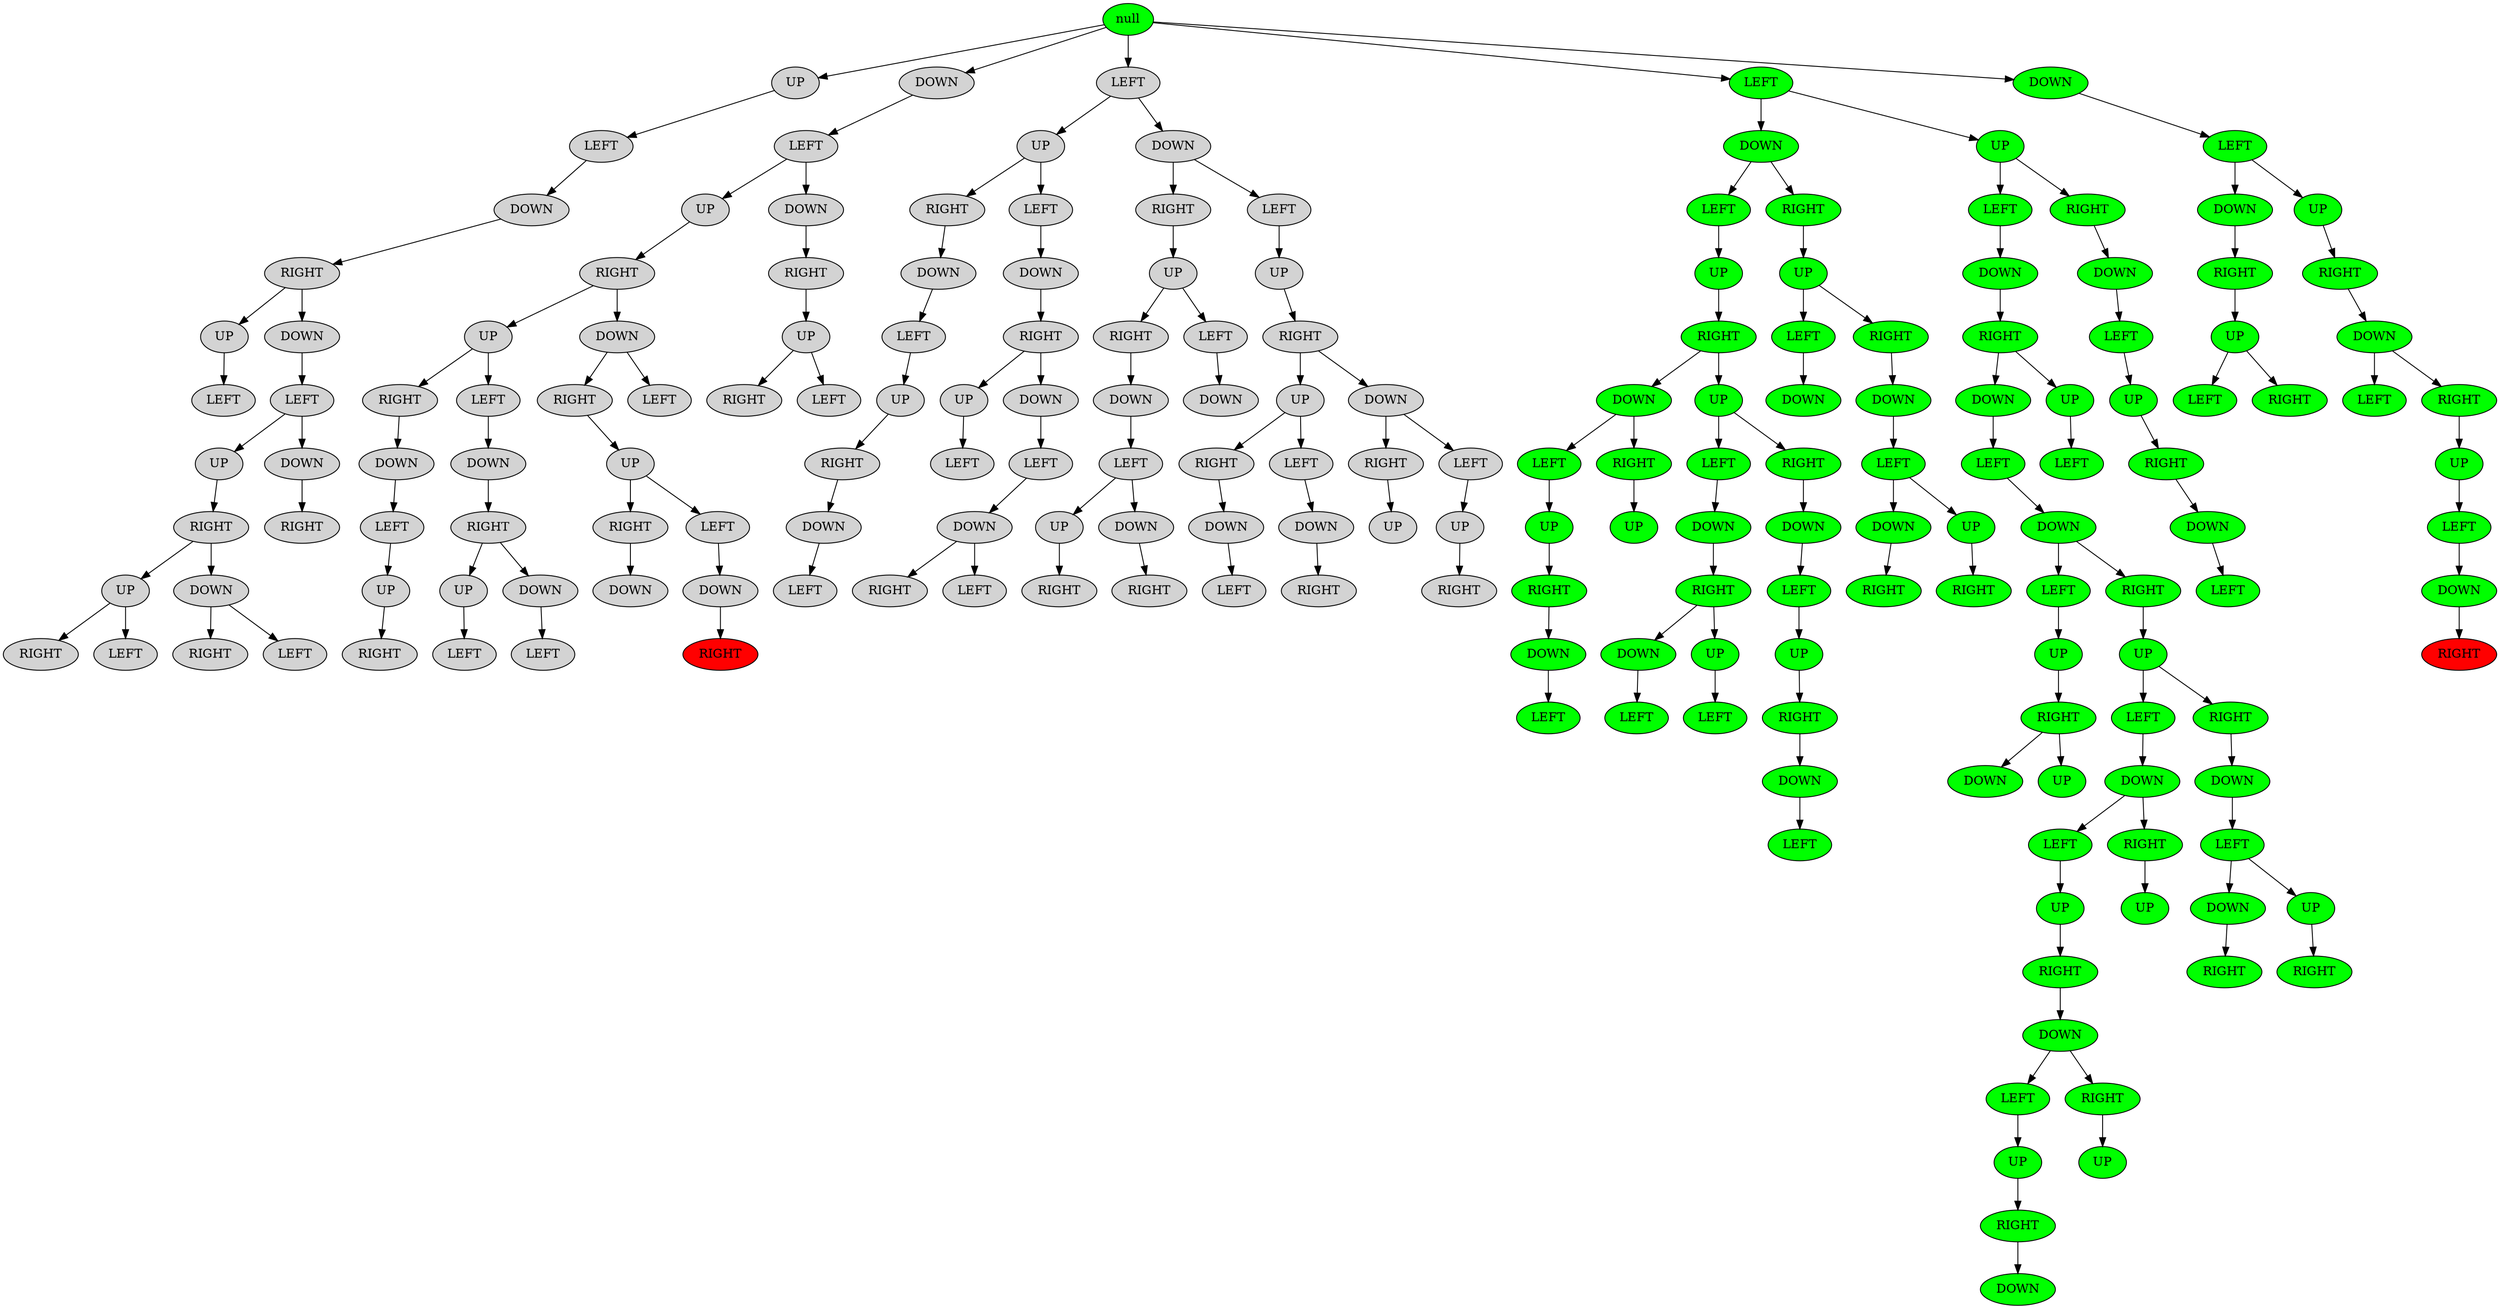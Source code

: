 digraph G {
node [style=filled];
"1626877848" [label="null"];
"905544614" [label="UP"];
"1626877848" -> "905544614";
"2137589296" [label="DOWN"];
"1626877848" -> "2137589296";
"249515771" [label="LEFT"];
"1626877848" -> "249515771";
"796533847" [label="LEFT"];
"905544614" -> "796533847";
"1449621165" [label="LEFT"];
"2137589296" -> "1449621165";
"1627960023" [label="UP"];
"249515771" -> "1627960023";
"357863579" [label="DOWN"];
"249515771" -> "357863579";
"1811044090" [label="DOWN"];
"796533847" -> "1811044090";
"114132791" [label="UP"];
"1449621165" -> "114132791";
"586617651" [label="DOWN"];
"1449621165" -> "586617651";
"328638398" [label="RIGHT"];
"1627960023" -> "328638398";
"1789550256" [label="LEFT"];
"1627960023" -> "1789550256";
"3447021" [label="RIGHT"];
"357863579" -> "3447021";
"440434003" [label="LEFT"];
"357863579" -> "440434003";
"1032616650" [label="RIGHT"];
"1811044090" -> "1032616650";
"99347477" [label="RIGHT"];
"114132791" -> "99347477";
"566034357" [label="RIGHT"];
"586617651" -> "566034357";
"940553268" [label="DOWN"];
"328638398" -> "940553268";
"1720435669" [label="DOWN"];
"1789550256" -> "1720435669";
"1020923989" [label="UP"];
"3447021" -> "1020923989";
"2052915500" [label="UP"];
"440434003" -> "2052915500";
"1068934215" [label="UP"];
"1032616650" -> "1068934215";
"127618319" [label="DOWN"];
"1032616650" -> "127618319";
"1798286609" [label="UP"];
"99347477" -> "1798286609";
"2036958521" [label="DOWN"];
"99347477" -> "2036958521";
"1945604815" [label="UP"];
"566034357" -> "1945604815";
"785992331" [label="LEFT"];
"940553268" -> "785992331";
"940060004" [label="RIGHT"];
"1720435669" -> "940060004";
"234698513" [label="RIGHT"];
"1020923989" -> "234698513";
"1121172875" [label="LEFT"];
"1020923989" -> "1121172875";
"649734728" [label="RIGHT"];
"2052915500" -> "649734728";
"1595953398" [label="LEFT"];
"1068934215" -> "1595953398";
"998351292" [label="LEFT"];
"127618319" -> "998351292";
"1684106402" [label="RIGHT"];
"1798286609" -> "1684106402";
"335471116" [label="LEFT"];
"1798286609" -> "335471116";
"1308927845" [label="RIGHT"];
"2036958521" -> "1308927845";
"2017354584" [label="LEFT"];
"2036958521" -> "2017354584";
"391447681" [label="RIGHT"];
"1945604815" -> "391447681";
"1935637221" [label="LEFT"];
"1945604815" -> "1935637221";
"403424356" [label="UP"];
"785992331" -> "403424356";
"321142942" [label="UP"];
"940060004" -> "321142942";
"745160567" [label="DOWN"];
"940060004" -> "745160567";
"610984013" [label="DOWN"];
"234698513" -> "610984013";
"1644443712" [label="DOWN"];
"1121172875" -> "1644443712";
"1393931310" [label="UP"];
"649734728" -> "1393931310";
"788117692" [label="DOWN"];
"649734728" -> "788117692";
"1566723494" [label="UP"];
"998351292" -> "1566723494";
"510113906" [label="DOWN"];
"998351292" -> "510113906";
"1622006612" [label="DOWN"];
"1684106402" -> "1622006612";
"66233253" [label="DOWN"];
"335471116" -> "66233253";
"1286783232" [label="UP"];
"1308927845" -> "1286783232";
"1874154700" [label="RIGHT"];
"403424356" -> "1874154700";
"1632392469" [label="LEFT"];
"321142942" -> "1632392469";
"2008362258" [label="LEFT"];
"745160567" -> "2008362258";
"760563749" [label="LEFT"];
"610984013" -> "760563749";
"1753447031" [label="RIGHT"];
"1393931310" -> "1753447031";
"1810132623" [label="LEFT"];
"1393931310" -> "1810132623";
"895947612" [label="RIGHT"];
"788117692" -> "895947612";
"846492085" [label="LEFT"];
"788117692" -> "846492085";
"1096283470" [label="RIGHT"];
"1566723494" -> "1096283470";
"152005629" [label="RIGHT"];
"510113906" -> "152005629";
"75457651" [label="LEFT"];
"1622006612" -> "75457651";
"362239120" [label="RIGHT"];
"66233253" -> "362239120";
"1796488937" [label="RIGHT"];
"1286783232" -> "1796488937";
"423031029" [label="LEFT"];
"1286783232" -> "423031029";
"1712669532" [label="DOWN"];
"1874154700" -> "1712669532";
"1225373914" [label="DOWN"];
"2008362258" -> "1225373914";
"60830820" [label="UP"];
"760563749" -> "60830820";
"759156157" [label="DOWN"];
"760563749" -> "759156157";
"1635546341" [label="DOWN"];
"1753447031" -> "1635546341";
"1698156408" [label="DOWN"];
"1810132623" -> "1698156408";
"1740035246" [label="UP"];
"895947612" -> "1740035246";
"884457408" [label="UP"];
"846492085" -> "884457408";
"913190639" [label="UP"];
"1096283470" -> "913190639";
"1845066581" [label="DOWN"];
"1096283470" -> "1845066581";
"1018937824" [label="UP"];
"75457651" -> "1018937824";
"905654280" [label="UP"];
"362239120" -> "905654280";
"1915058446" [label="DOWN"];
"362239120" -> "1915058446";
"1419810764" [label="DOWN"];
"1796488937" -> "1419810764";
"922151033" [label="DOWN"];
"423031029" -> "922151033";
"1516369375" [label="LEFT"];
"1712669532" -> "1516369375";
"55909012" [label="RIGHT"];
"1225373914" -> "55909012";
"1394336709" [label="LEFT"];
"1225373914" -> "1394336709";
"1387228415" [label="RIGHT"];
"60830820" -> "1387228415";
"120960120" [label="RIGHT"];
"759156157" -> "120960120";
"748658608" [label="LEFT"];
"1635546341" -> "748658608";
"546718765" [label="RIGHT"];
"1698156408" -> "546718765";
"167185492" [label="RIGHT"];
"884457408" -> "167185492";
"592179046" [label="RIGHT"];
"913190639" -> "592179046";
"1937348256" [label="LEFT"];
"913190639" -> "1937348256";
"1641808846" [label="RIGHT"];
"1845066581" -> "1641808846";
"1358444045" [label="LEFT"];
"1845066581" -> "1358444045";
"750044075" [label="RIGHT"];
"1018937824" -> "750044075";
"331844619" [label="LEFT"];
"905654280" -> "331844619";
"310656974" [label="LEFT"];
"1915058446" -> "310656974";
"64830413" [label="RIGHT", fillcolor="red"];
"922151033" -> "64830413";
"1626877848" [label="null", fillcolor="green"];
"159259014" [label="LEFT", fillcolor="green"];
"1626877848" -> "159259014";
"653687670" [label="DOWN", fillcolor="green"];
"159259014" -> "653687670";
"356473385" [label="LEFT", fillcolor="green"];
"653687670" -> "356473385";
"2136344592" [label="UP", fillcolor="green"];
"356473385" -> "2136344592";
"110992469" [label="RIGHT", fillcolor="green"];
"2136344592" -> "110992469";
"329611835" [label="DOWN", fillcolor="green"];
"110992469" -> "329611835";
"2091156596" [label="LEFT", fillcolor="green"];
"329611835" -> "2091156596";
"863831416" [label="UP", fillcolor="green"];
"2091156596" -> "863831416";
"1508395126" [label="RIGHT", fillcolor="green"];
"863831416" -> "1508395126";
"1638172114" [label="DOWN", fillcolor="green"];
"1508395126" -> "1638172114";
"972765878" [label="LEFT", fillcolor="green"];
"1638172114" -> "972765878";
"1651945012" [label="RIGHT", fillcolor="green"];
"329611835" -> "1651945012";
"2034688500" [label="UP", fillcolor="green"];
"1651945012" -> "2034688500";
"1007251739" [label="UP", fillcolor="green"];
"110992469" -> "1007251739";
"1556595366" [label="LEFT", fillcolor="green"];
"1007251739" -> "1556595366";
"194494468" [label="DOWN", fillcolor="green"];
"1556595366" -> "194494468";
"1167116739" [label="RIGHT", fillcolor="green"];
"194494468" -> "1167116739";
"853993923" [label="DOWN", fillcolor="green"];
"1167116739" -> "853993923";
"1347870667" [label="LEFT", fillcolor="green"];
"853993923" -> "1347870667";
"1702146597" [label="UP", fillcolor="green"];
"1167116739" -> "1702146597";
"644460953" [label="LEFT", fillcolor="green"];
"1702146597" -> "644460953";
"591723622" [label="RIGHT", fillcolor="green"];
"1007251739" -> "591723622";
"1166726978" [label="DOWN", fillcolor="green"];
"591723622" -> "1166726978";
"95395916" [label="LEFT", fillcolor="green"];
"1166726978" -> "95395916";
"1856056345" [label="UP", fillcolor="green"];
"95395916" -> "1856056345";
"1778535015" [label="RIGHT", fillcolor="green"];
"1856056345" -> "1778535015";
"2032251042" [label="DOWN", fillcolor="green"];
"1778535015" -> "2032251042";
"24433162" [label="LEFT", fillcolor="green"];
"2032251042" -> "24433162";
"1725097945" [label="RIGHT", fillcolor="green"];
"653687670" -> "1725097945";
"519821334" [label="UP", fillcolor="green"];
"1725097945" -> "519821334";
"1781256139" [label="LEFT", fillcolor="green"];
"519821334" -> "1781256139";
"1307096070" [label="DOWN", fillcolor="green"];
"1781256139" -> "1307096070";
"1014328909" [label="RIGHT", fillcolor="green"];
"519821334" -> "1014328909";
"2081303229" [label="DOWN", fillcolor="green"];
"1014328909" -> "2081303229";
"1223685984" [label="LEFT", fillcolor="green"];
"2081303229" -> "1223685984";
"1076835071" [label="DOWN", fillcolor="green"];
"1223685984" -> "1076835071";
"1463757745" [label="RIGHT", fillcolor="green"];
"1076835071" -> "1463757745";
"1525262377" [label="UP", fillcolor="green"];
"1223685984" -> "1525262377";
"1837760739" [label="RIGHT", fillcolor="green"];
"1525262377" -> "1837760739";
"1418428263" [label="UP", fillcolor="green"];
"159259014" -> "1418428263";
"2059904228" [label="LEFT", fillcolor="green"];
"1418428263" -> "2059904228";
"1836643189" [label="DOWN", fillcolor="green"];
"2059904228" -> "1836643189";
"1355316001" [label="RIGHT", fillcolor="green"];
"1836643189" -> "1355316001";
"1597462040" [label="DOWN", fillcolor="green"];
"1355316001" -> "1597462040";
"403716510" [label="LEFT", fillcolor="green"];
"1597462040" -> "403716510";
"853119666" [label="DOWN", fillcolor="green"];
"403716510" -> "853119666";
"559670971" [label="LEFT", fillcolor="green"];
"853119666" -> "559670971";
"1144648478" [label="UP", fillcolor="green"];
"559670971" -> "1144648478";
"1576861390" [label="RIGHT", fillcolor="green"];
"1144648478" -> "1576861390";
"600746945" [label="DOWN", fillcolor="green"];
"1576861390" -> "600746945";
"1566502717" [label="UP", fillcolor="green"];
"1576861390" -> "1566502717";
"1458849419" [label="RIGHT", fillcolor="green"];
"853119666" -> "1458849419";
"1824835605" [label="UP", fillcolor="green"];
"1458849419" -> "1824835605";
"981661423" [label="LEFT", fillcolor="green"];
"1824835605" -> "981661423";
"269468037" [label="DOWN", fillcolor="green"];
"981661423" -> "269468037";
"1681595665" [label="LEFT", fillcolor="green"];
"269468037" -> "1681595665";
"787867107" [label="UP", fillcolor="green"];
"1681595665" -> "787867107";
"57494364" [label="RIGHT", fillcolor="green"];
"787867107" -> "57494364";
"1828757853" [label="DOWN", fillcolor="green"];
"57494364" -> "1828757853";
"1374677625" [label="LEFT", fillcolor="green"];
"1828757853" -> "1374677625";
"1345636186" [label="UP", fillcolor="green"];
"1374677625" -> "1345636186";
"963269035" [label="RIGHT", fillcolor="green"];
"1345636186" -> "963269035";
"1359484306" [label="DOWN", fillcolor="green"];
"963269035" -> "1359484306";
"2140832232" [label="RIGHT", fillcolor="green"];
"1828757853" -> "2140832232";
"157456214" [label="UP", fillcolor="green"];
"2140832232" -> "157456214";
"1659791576" [label="RIGHT", fillcolor="green"];
"269468037" -> "1659791576";
"1935365522" [label="UP", fillcolor="green"];
"1659791576" -> "1935365522";
"1483022288" [label="RIGHT", fillcolor="green"];
"1824835605" -> "1483022288";
"1159785389" [label="DOWN", fillcolor="green"];
"1483022288" -> "1159785389";
"1410986873" [label="LEFT", fillcolor="green"];
"1159785389" -> "1410986873";
"2110245805" [label="DOWN", fillcolor="green"];
"1410986873" -> "2110245805";
"221036634" [label="RIGHT", fillcolor="green"];
"2110245805" -> "221036634";
"1335050193" [label="UP", fillcolor="green"];
"1410986873" -> "1335050193";
"1418370913" [label="RIGHT", fillcolor="green"];
"1335050193" -> "1418370913";
"391359742" [label="UP", fillcolor="green"];
"1355316001" -> "391359742";
"2081853534" [label="LEFT", fillcolor="green"];
"391359742" -> "2081853534";
"707610042" [label="RIGHT", fillcolor="green"];
"1418428263" -> "707610042";
"710714889" [label="DOWN", fillcolor="green"];
"707610042" -> "710714889";
"551734240" [label="LEFT", fillcolor="green"];
"710714889" -> "551734240";
"1757293506" [label="UP", fillcolor="green"];
"551734240" -> "1757293506";
"687780858" [label="RIGHT", fillcolor="green"];
"1757293506" -> "687780858";
"1734161410" [label="DOWN", fillcolor="green"];
"687780858" -> "1734161410";
"1364614850" [label="LEFT", fillcolor="green"];
"1734161410" -> "1364614850";
"1211076369" [label="DOWN", fillcolor="green"];
"1626877848" -> "1211076369";
"361993357" [label="LEFT", fillcolor="green"];
"1211076369" -> "361993357";
"459296537" [label="DOWN", fillcolor="green"];
"361993357" -> "459296537";
"2015601401" [label="RIGHT", fillcolor="green"];
"459296537" -> "2015601401";
"1287712235" [label="UP", fillcolor="green"];
"2015601401" -> "1287712235";
"1165897474" [label="LEFT", fillcolor="green"];
"1287712235" -> "1165897474";
"1551870003" [label="RIGHT", fillcolor="green"];
"1287712235" -> "1551870003";
"967765295" [label="UP", fillcolor="green"];
"361993357" -> "967765295";
"1917513796" [label="RIGHT", fillcolor="green"];
"967765295" -> "1917513796";
"1182320432" [label="DOWN", fillcolor="green"];
"1917513796" -> "1182320432";
"1734853116" [label="LEFT", fillcolor="green"];
"1182320432" -> "1734853116";
"703504298" [label="RIGHT", fillcolor="green"];
"1182320432" -> "703504298";
"201556483" [label="UP", fillcolor="green"];
"703504298" -> "201556483";
"214074868" [label="LEFT", fillcolor="green"];
"201556483" -> "214074868";
"1442045361" [label="DOWN", fillcolor="green"];
"214074868" -> "1442045361";
"146611050" [label="RIGHT", fillcolor="red"];
"1442045361" -> "146611050";
}
